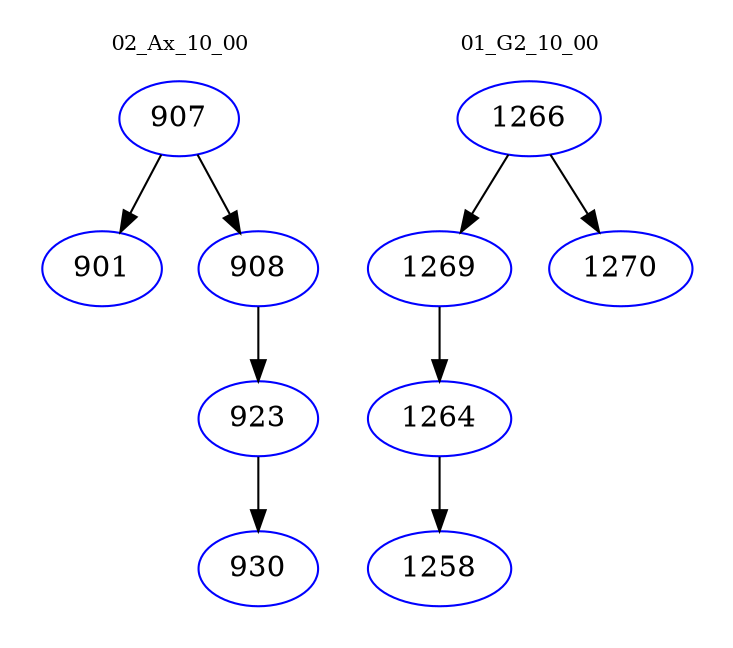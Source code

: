 digraph{
subgraph cluster_0 {
color = white
label = "02_Ax_10_00";
fontsize=10;
T0_907 [label="907", color="blue"]
T0_907 -> T0_901 [color="black"]
T0_901 [label="901", color="blue"]
T0_907 -> T0_908 [color="black"]
T0_908 [label="908", color="blue"]
T0_908 -> T0_923 [color="black"]
T0_923 [label="923", color="blue"]
T0_923 -> T0_930 [color="black"]
T0_930 [label="930", color="blue"]
}
subgraph cluster_1 {
color = white
label = "01_G2_10_00";
fontsize=10;
T1_1266 [label="1266", color="blue"]
T1_1266 -> T1_1269 [color="black"]
T1_1269 [label="1269", color="blue"]
T1_1269 -> T1_1264 [color="black"]
T1_1264 [label="1264", color="blue"]
T1_1264 -> T1_1258 [color="black"]
T1_1258 [label="1258", color="blue"]
T1_1266 -> T1_1270 [color="black"]
T1_1270 [label="1270", color="blue"]
}
}
